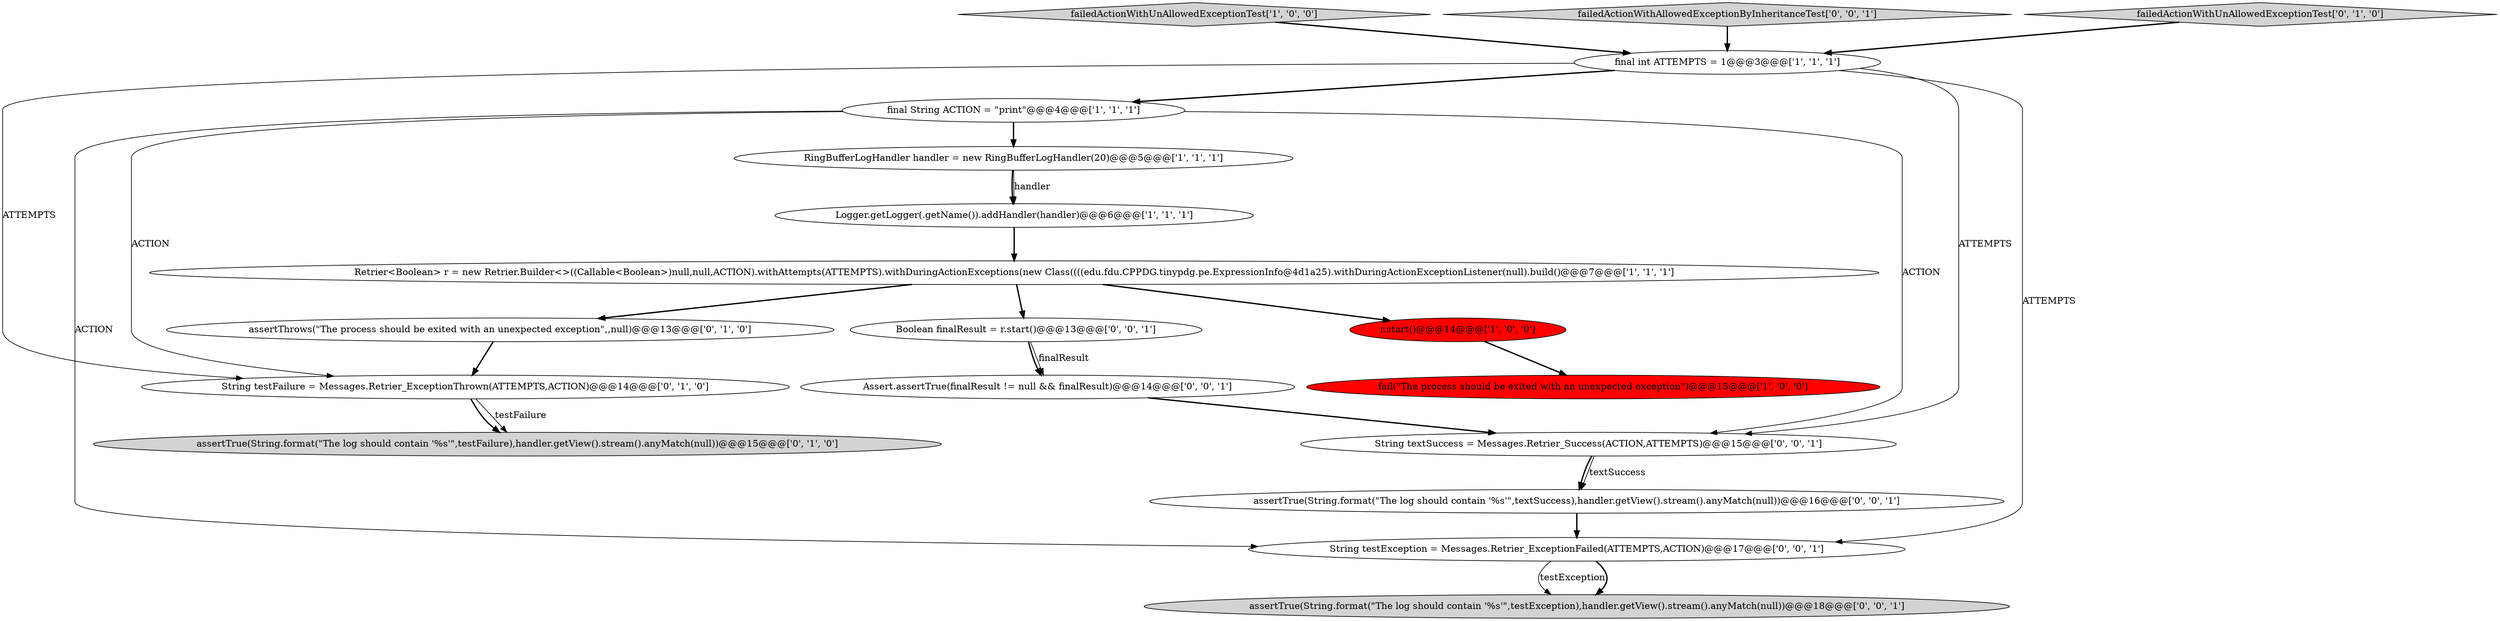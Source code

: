digraph {
4 [style = filled, label = "fail(\"The process should be exited with an unexpected exception\")@@@15@@@['1', '0', '0']", fillcolor = red, shape = ellipse image = "AAA1AAABBB1BBB"];
11 [style = filled, label = "assertThrows(\"The process should be exited with an unexpected exception\",,null)@@@13@@@['0', '1', '0']", fillcolor = white, shape = ellipse image = "AAA0AAABBB2BBB"];
12 [style = filled, label = "String testException = Messages.Retrier_ExceptionFailed(ATTEMPTS,ACTION)@@@17@@@['0', '0', '1']", fillcolor = white, shape = ellipse image = "AAA0AAABBB3BBB"];
2 [style = filled, label = "final int ATTEMPTS = 1@@@3@@@['1', '1', '1']", fillcolor = white, shape = ellipse image = "AAA0AAABBB1BBB"];
6 [style = filled, label = "Logger.getLogger(.getName()).addHandler(handler)@@@6@@@['1', '1', '1']", fillcolor = white, shape = ellipse image = "AAA0AAABBB1BBB"];
17 [style = filled, label = "String textSuccess = Messages.Retrier_Success(ACTION,ATTEMPTS)@@@15@@@['0', '0', '1']", fillcolor = white, shape = ellipse image = "AAA0AAABBB3BBB"];
1 [style = filled, label = "Retrier<Boolean> r = new Retrier.Builder<>((Callable<Boolean>)null,null,ACTION).withAttempts(ATTEMPTS).withDuringActionExceptions(new Class((((edu.fdu.CPPDG.tinypdg.pe.ExpressionInfo@4d1a25).withDuringActionExceptionListener(null).build()@@@7@@@['1', '1', '1']", fillcolor = white, shape = ellipse image = "AAA0AAABBB1BBB"];
3 [style = filled, label = "failedActionWithUnAllowedExceptionTest['1', '0', '0']", fillcolor = lightgray, shape = diamond image = "AAA0AAABBB1BBB"];
14 [style = filled, label = "assertTrue(String.format(\"The log should contain '%s'\",testException),handler.getView().stream().anyMatch(null))@@@18@@@['0', '0', '1']", fillcolor = lightgray, shape = ellipse image = "AAA0AAABBB3BBB"];
0 [style = filled, label = "final String ACTION = \"print\"@@@4@@@['1', '1', '1']", fillcolor = white, shape = ellipse image = "AAA0AAABBB1BBB"];
16 [style = filled, label = "failedActionWithAllowedExceptionByInheritanceTest['0', '0', '1']", fillcolor = lightgray, shape = diamond image = "AAA0AAABBB3BBB"];
8 [style = filled, label = "String testFailure = Messages.Retrier_ExceptionThrown(ATTEMPTS,ACTION)@@@14@@@['0', '1', '0']", fillcolor = white, shape = ellipse image = "AAA0AAABBB2BBB"];
13 [style = filled, label = "Assert.assertTrue(finalResult != null && finalResult)@@@14@@@['0', '0', '1']", fillcolor = white, shape = ellipse image = "AAA0AAABBB3BBB"];
9 [style = filled, label = "failedActionWithUnAllowedExceptionTest['0', '1', '0']", fillcolor = lightgray, shape = diamond image = "AAA0AAABBB2BBB"];
10 [style = filled, label = "assertTrue(String.format(\"The log should contain '%s'\",testFailure),handler.getView().stream().anyMatch(null))@@@15@@@['0', '1', '0']", fillcolor = lightgray, shape = ellipse image = "AAA0AAABBB2BBB"];
15 [style = filled, label = "assertTrue(String.format(\"The log should contain '%s'\",textSuccess),handler.getView().stream().anyMatch(null))@@@16@@@['0', '0', '1']", fillcolor = white, shape = ellipse image = "AAA0AAABBB3BBB"];
5 [style = filled, label = "RingBufferLogHandler handler = new RingBufferLogHandler(20)@@@5@@@['1', '1', '1']", fillcolor = white, shape = ellipse image = "AAA0AAABBB1BBB"];
7 [style = filled, label = "r.start()@@@14@@@['1', '0', '0']", fillcolor = red, shape = ellipse image = "AAA1AAABBB1BBB"];
18 [style = filled, label = "Boolean finalResult = r.start()@@@13@@@['0', '0', '1']", fillcolor = white, shape = ellipse image = "AAA0AAABBB3BBB"];
2->8 [style = solid, label="ATTEMPTS"];
8->10 [style = bold, label=""];
9->2 [style = bold, label=""];
2->12 [style = solid, label="ATTEMPTS"];
1->18 [style = bold, label=""];
12->14 [style = solid, label="testException"];
7->4 [style = bold, label=""];
2->17 [style = solid, label="ATTEMPTS"];
16->2 [style = bold, label=""];
5->6 [style = solid, label="handler"];
0->17 [style = solid, label="ACTION"];
1->7 [style = bold, label=""];
1->11 [style = bold, label=""];
17->15 [style = solid, label="textSuccess"];
6->1 [style = bold, label=""];
13->17 [style = bold, label=""];
2->0 [style = bold, label=""];
5->6 [style = bold, label=""];
3->2 [style = bold, label=""];
8->10 [style = solid, label="testFailure"];
0->8 [style = solid, label="ACTION"];
12->14 [style = bold, label=""];
17->15 [style = bold, label=""];
18->13 [style = bold, label=""];
0->12 [style = solid, label="ACTION"];
11->8 [style = bold, label=""];
15->12 [style = bold, label=""];
0->5 [style = bold, label=""];
18->13 [style = solid, label="finalResult"];
}
